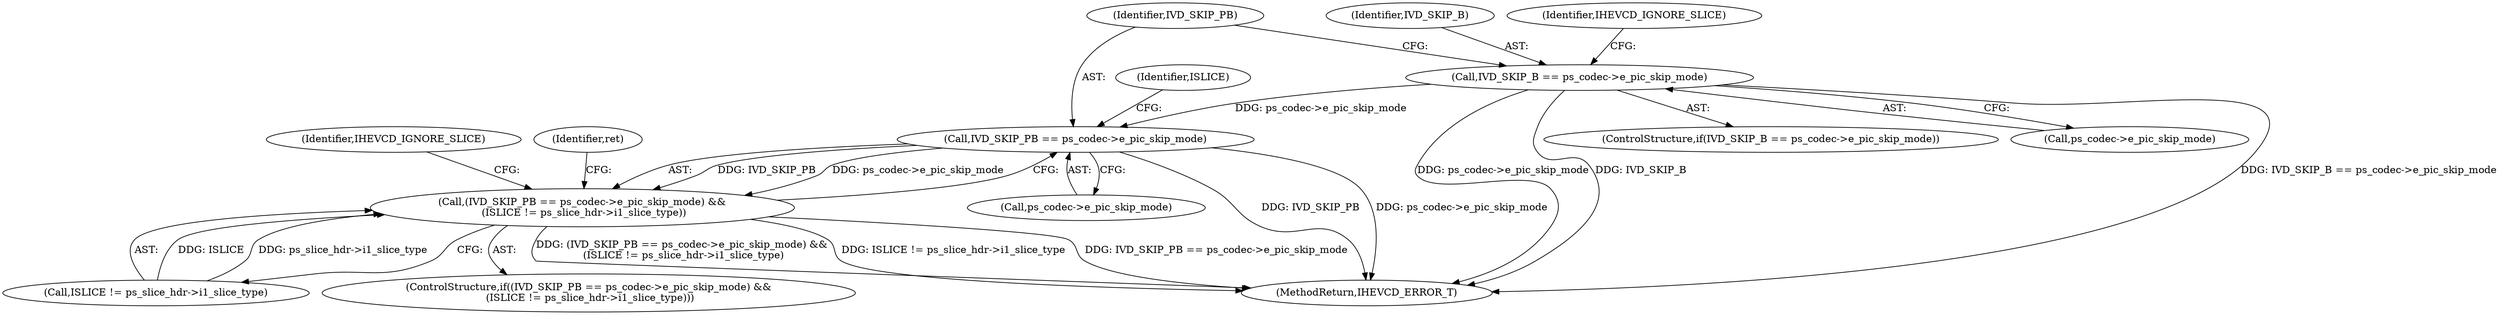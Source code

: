 digraph "0_Android_a1424724a00d62ac5efa0e27953eed66850d662f@pointer" {
"1002593" [label="(Call,IVD_SKIP_B == ps_codec->e_pic_skip_mode)"];
"1002602" [label="(Call,IVD_SKIP_PB == ps_codec->e_pic_skip_mode)"];
"1002601" [label="(Call,(IVD_SKIP_PB == ps_codec->e_pic_skip_mode) &&\n (ISLICE != ps_slice_hdr->i1_slice_type))"];
"1002604" [label="(Call,ps_codec->e_pic_skip_mode)"];
"1002599" [label="(Identifier,IHEVCD_IGNORE_SLICE)"];
"1002601" [label="(Call,(IVD_SKIP_PB == ps_codec->e_pic_skip_mode) &&\n (ISLICE != ps_slice_hdr->i1_slice_type))"];
"1002607" [label="(Call,ISLICE != ps_slice_hdr->i1_slice_type)"];
"1002614" [label="(Identifier,IHEVCD_IGNORE_SLICE)"];
"1002592" [label="(ControlStructure,if(IVD_SKIP_B == ps_codec->e_pic_skip_mode))"];
"1002593" [label="(Call,IVD_SKIP_B == ps_codec->e_pic_skip_mode)"];
"1002595" [label="(Call,ps_codec->e_pic_skip_mode)"];
"1002603" [label="(Identifier,IVD_SKIP_PB)"];
"1002617" [label="(MethodReturn,IHEVCD_ERROR_T)"];
"1002594" [label="(Identifier,IVD_SKIP_B)"];
"1002602" [label="(Call,IVD_SKIP_PB == ps_codec->e_pic_skip_mode)"];
"1002616" [label="(Identifier,ret)"];
"1002600" [label="(ControlStructure,if((IVD_SKIP_PB == ps_codec->e_pic_skip_mode) &&\n (ISLICE != ps_slice_hdr->i1_slice_type)))"];
"1002608" [label="(Identifier,ISLICE)"];
"1002593" -> "1002592"  [label="AST: "];
"1002593" -> "1002595"  [label="CFG: "];
"1002594" -> "1002593"  [label="AST: "];
"1002595" -> "1002593"  [label="AST: "];
"1002599" -> "1002593"  [label="CFG: "];
"1002603" -> "1002593"  [label="CFG: "];
"1002593" -> "1002617"  [label="DDG: IVD_SKIP_B == ps_codec->e_pic_skip_mode"];
"1002593" -> "1002617"  [label="DDG: ps_codec->e_pic_skip_mode"];
"1002593" -> "1002617"  [label="DDG: IVD_SKIP_B"];
"1002593" -> "1002602"  [label="DDG: ps_codec->e_pic_skip_mode"];
"1002602" -> "1002601"  [label="AST: "];
"1002602" -> "1002604"  [label="CFG: "];
"1002603" -> "1002602"  [label="AST: "];
"1002604" -> "1002602"  [label="AST: "];
"1002608" -> "1002602"  [label="CFG: "];
"1002601" -> "1002602"  [label="CFG: "];
"1002602" -> "1002617"  [label="DDG: IVD_SKIP_PB"];
"1002602" -> "1002617"  [label="DDG: ps_codec->e_pic_skip_mode"];
"1002602" -> "1002601"  [label="DDG: IVD_SKIP_PB"];
"1002602" -> "1002601"  [label="DDG: ps_codec->e_pic_skip_mode"];
"1002601" -> "1002600"  [label="AST: "];
"1002601" -> "1002607"  [label="CFG: "];
"1002607" -> "1002601"  [label="AST: "];
"1002614" -> "1002601"  [label="CFG: "];
"1002616" -> "1002601"  [label="CFG: "];
"1002601" -> "1002617"  [label="DDG: IVD_SKIP_PB == ps_codec->e_pic_skip_mode"];
"1002601" -> "1002617"  [label="DDG: (IVD_SKIP_PB == ps_codec->e_pic_skip_mode) &&\n (ISLICE != ps_slice_hdr->i1_slice_type)"];
"1002601" -> "1002617"  [label="DDG: ISLICE != ps_slice_hdr->i1_slice_type"];
"1002607" -> "1002601"  [label="DDG: ISLICE"];
"1002607" -> "1002601"  [label="DDG: ps_slice_hdr->i1_slice_type"];
}
